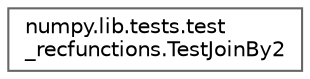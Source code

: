 digraph "Graphical Class Hierarchy"
{
 // LATEX_PDF_SIZE
  bgcolor="transparent";
  edge [fontname=Helvetica,fontsize=10,labelfontname=Helvetica,labelfontsize=10];
  node [fontname=Helvetica,fontsize=10,shape=box,height=0.2,width=0.4];
  rankdir="LR";
  Node0 [id="Node000000",label="numpy.lib.tests.test\l_recfunctions.TestJoinBy2",height=0.2,width=0.4,color="grey40", fillcolor="white", style="filled",URL="$da/dcb/classnumpy_1_1lib_1_1tests_1_1test__recfunctions_1_1TestJoinBy2.html",tooltip=" "];
}
